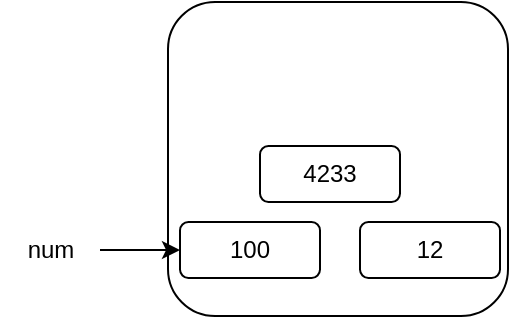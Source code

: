 <mxfile version="24.2.5" type="github">
  <diagram name="Page-1" id="a4aqvVN3Ab5m3Ow0nrbG">
    <mxGraphModel dx="1306" dy="740" grid="1" gridSize="10" guides="1" tooltips="1" connect="1" arrows="1" fold="1" page="1" pageScale="1" pageWidth="827" pageHeight="1169" math="0" shadow="0">
      <root>
        <mxCell id="0" />
        <mxCell id="1" parent="0" />
        <mxCell id="Rejss1fpBZUuVgDL5frI-9" style="edgeStyle=orthogonalEdgeStyle;rounded=0;orthogonalLoop=1;jettySize=auto;html=1;entryX=0;entryY=0.5;entryDx=0;entryDy=0;" edge="1" parent="1" source="Rejss1fpBZUuVgDL5frI-2" target="Rejss1fpBZUuVgDL5frI-4">
          <mxGeometry relative="1" as="geometry" />
        </mxCell>
        <mxCell id="Rejss1fpBZUuVgDL5frI-2" value="num" style="text;html=1;align=center;verticalAlign=middle;resizable=0;points=[];autosize=1;strokeColor=none;fillColor=none;" vertex="1" parent="1">
          <mxGeometry x="160" y="279" width="50" height="30" as="geometry" />
        </mxCell>
        <mxCell id="Rejss1fpBZUuVgDL5frI-3" value="" style="rounded=1;whiteSpace=wrap;html=1;fillColor=none;" vertex="1" parent="1">
          <mxGeometry x="244" y="170" width="170" height="157" as="geometry" />
        </mxCell>
        <mxCell id="Rejss1fpBZUuVgDL5frI-4" value="100" style="rounded=1;whiteSpace=wrap;html=1;fillColor=none;" vertex="1" parent="1">
          <mxGeometry x="250" y="280" width="70" height="28" as="geometry" />
        </mxCell>
        <mxCell id="Rejss1fpBZUuVgDL5frI-5" value="12" style="rounded=1;whiteSpace=wrap;html=1;fillColor=none;" vertex="1" parent="1">
          <mxGeometry x="340" y="280" width="70" height="28" as="geometry" />
        </mxCell>
        <mxCell id="Rejss1fpBZUuVgDL5frI-6" value="4233" style="rounded=1;whiteSpace=wrap;html=1;fillColor=none;" vertex="1" parent="1">
          <mxGeometry x="290" y="242" width="70" height="28" as="geometry" />
        </mxCell>
      </root>
    </mxGraphModel>
  </diagram>
</mxfile>
